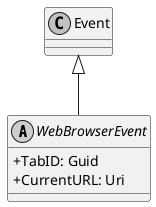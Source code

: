 @startuml
skinparam monochrome true
skinparam classAttributeIconSize 0

abstract class WebBrowserEvent {
    + TabID: Guid
    + CurrentURL: Uri
}
Event <|-- WebBrowserEvent
@enduml
